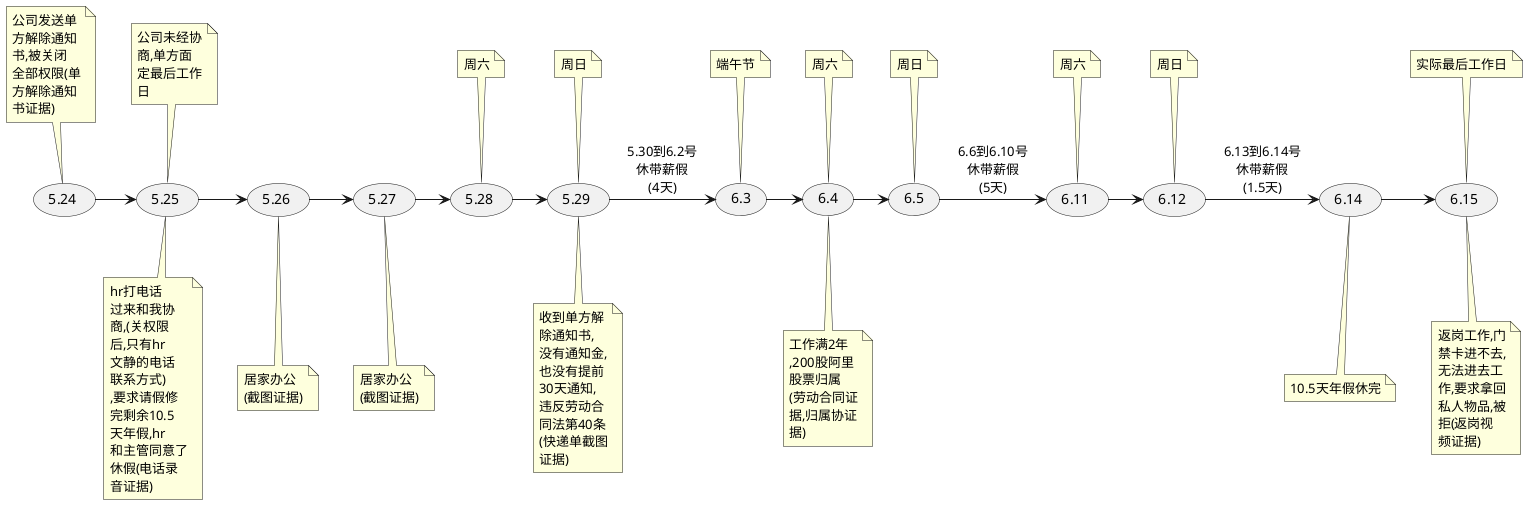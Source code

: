 @startuml
'https://plantuml.com/use-case-diagram

usecase 5.24

usecase 5.25
usecase 5.26
usecase 5.27
usecase 5.28
usecase 5.29
'usecase 5.30
'usecase 5.31
'usecase 6.1
'usecase 6.2
usecase 6.3
usecase 6.4
usecase 6.5
'usecase 6.6
'usecase 6.7
'usecase 6.8
'usecase 6.9
'usecase 6.10
usecase 6.11
usecase 6.12
'usecase 6.13
usecase 6.14
usecase 6.15

5.24->5.25
5.25->5.26
5.26->5.27
5.27->5.28
5.28->5.29
'5.29->5.30
5.29->6.3:5.30到6.2号\n休带薪假\n(4天)
'5.31->6.1
'6.1->6.2
'6.2->6.3
6.3->6.4
6.4->6.5
6.5->6.11:6.6到6.10号\n休带薪假\n(5天)
'6.7->6.8
'6.8->6.9
'6.9->6.10
'6.10->6.11
6.11->6.12
6.12->6.14:6.13到6.14号\n休带薪假\n(1.5天)
'6.13->6.14
6.14->6.15


note top of 5.24:公司发送单\n方解除通知\n书,被关闭\n全部权限(单\n方解除通知\n书证据)
note top of 5.25:公司未经协\n商,单方面\n定最后工作\n日
note bottom of 5.25:hr打电话\n过来和我协\n商,(关权限\n后,只有hr\n文静的电话\n联系方式)\n,要求请假修\n完剩余10.5\n天年假,hr\n和主管同意了\n休假(电话录\n音证据)
note bottom of 5.26:居家办公\n(截图证据)
note bottom of 5.27:居家办公\n(截图证据)
note top of 5.28:周六
note top of 5.29:周日
note bottom of 5.29:收到单方解\n除通知书,\n没有通知金,\n也没有提前\n30天通知,\n违反劳动合\n同法第40条\n(快递单截图\n证据)
'note bottom of 5.30:5.25已经和\nhr主管请假\n并同意,处于\n休假中
note bottom of 6.4:工作满2年\n,200股阿里\n股票归属\n(劳动合同证\n据,归属协证\n据)
note bottom of 6.14:10.5天年假休完
note top of 6.3:端午节
note top of 6.4:周六
note top of 6.5:周日
note top of 6.11:周六
note top of 6.12:周日
note top of 6.15:实际最后工作日
note bottom of 6.15:返岗工作,门\n禁卡进不去,\n无法进去工\n作,要求拿回\n私人物品,被\n拒(返岗视\n频证据)




@enduml